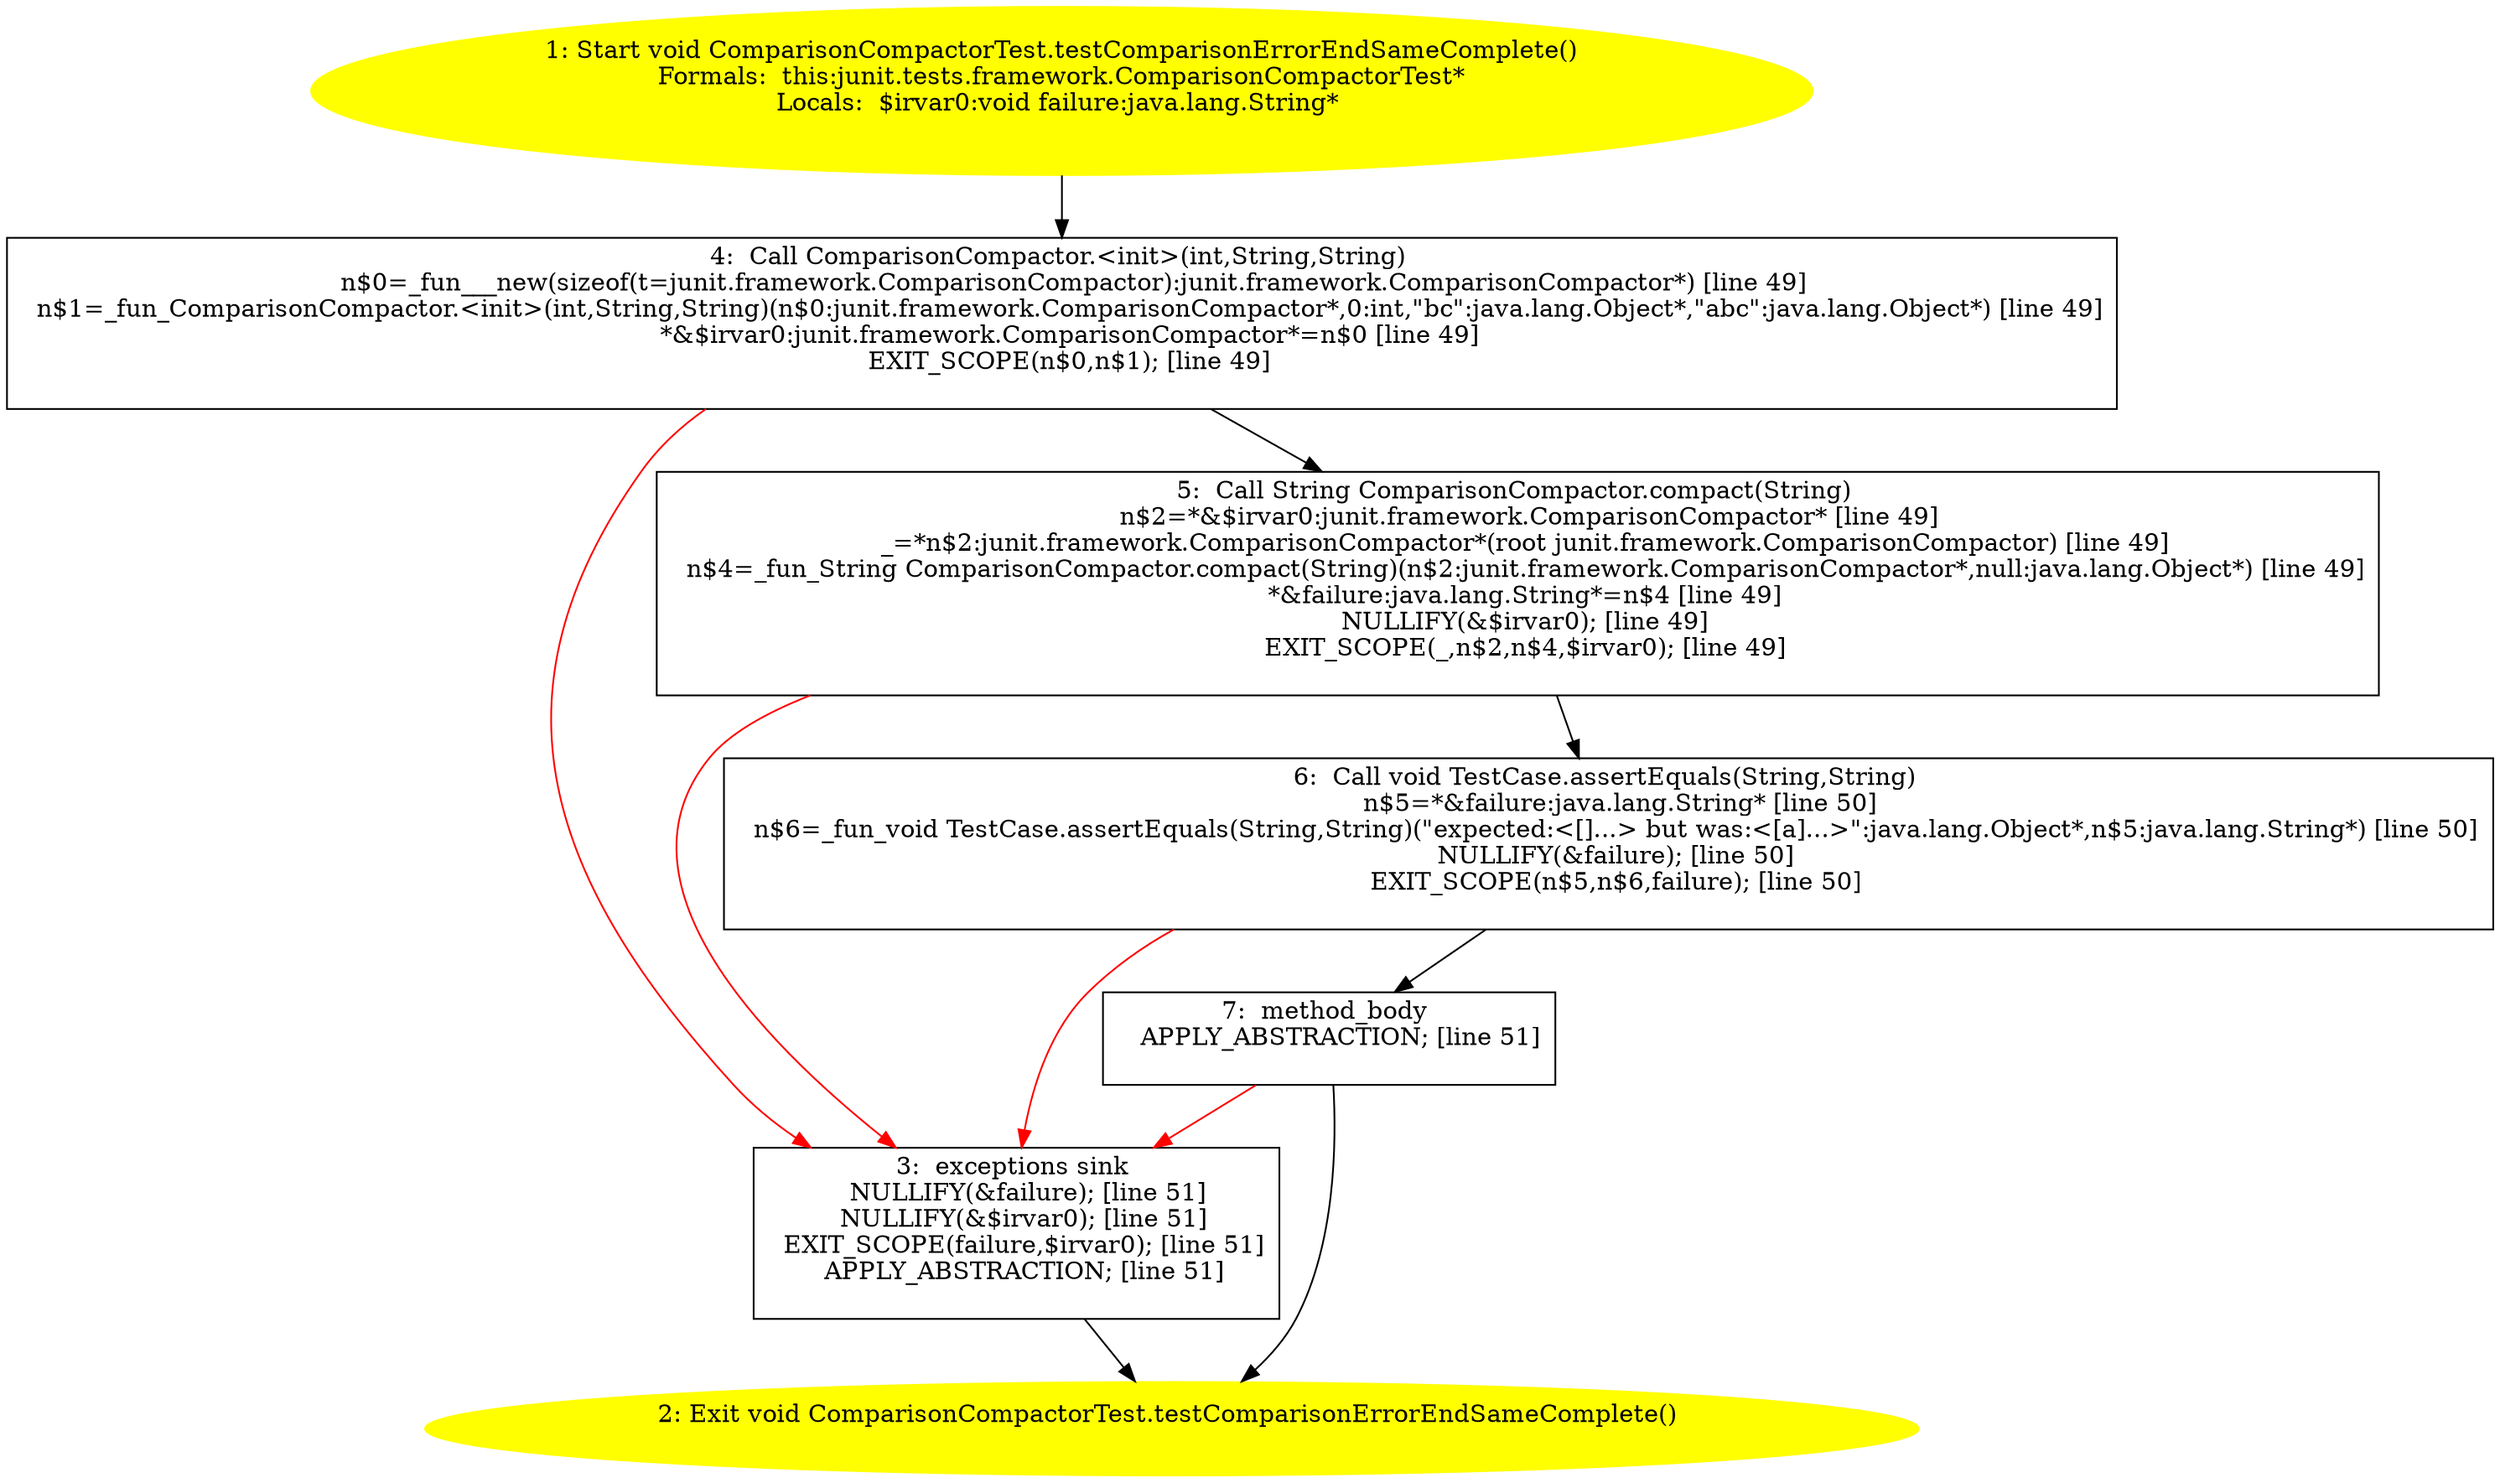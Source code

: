 /* @generated */
digraph cfg {
"junit.tests.framework.ComparisonCompactorTest.testComparisonErrorEndSameComplete():void.b58b696e71eab4a6bc67861a8e0102e8_1" [label="1: Start void ComparisonCompactorTest.testComparisonErrorEndSameComplete()\nFormals:  this:junit.tests.framework.ComparisonCompactorTest*\nLocals:  $irvar0:void failure:java.lang.String* \n  " color=yellow style=filled]
	

	 "junit.tests.framework.ComparisonCompactorTest.testComparisonErrorEndSameComplete():void.b58b696e71eab4a6bc67861a8e0102e8_1" -> "junit.tests.framework.ComparisonCompactorTest.testComparisonErrorEndSameComplete():void.b58b696e71eab4a6bc67861a8e0102e8_4" ;
"junit.tests.framework.ComparisonCompactorTest.testComparisonErrorEndSameComplete():void.b58b696e71eab4a6bc67861a8e0102e8_2" [label="2: Exit void ComparisonCompactorTest.testComparisonErrorEndSameComplete() \n  " color=yellow style=filled]
	

"junit.tests.framework.ComparisonCompactorTest.testComparisonErrorEndSameComplete():void.b58b696e71eab4a6bc67861a8e0102e8_3" [label="3:  exceptions sink \n   NULLIFY(&failure); [line 51]\n  NULLIFY(&$irvar0); [line 51]\n  EXIT_SCOPE(failure,$irvar0); [line 51]\n  APPLY_ABSTRACTION; [line 51]\n " shape="box"]
	

	 "junit.tests.framework.ComparisonCompactorTest.testComparisonErrorEndSameComplete():void.b58b696e71eab4a6bc67861a8e0102e8_3" -> "junit.tests.framework.ComparisonCompactorTest.testComparisonErrorEndSameComplete():void.b58b696e71eab4a6bc67861a8e0102e8_2" ;
"junit.tests.framework.ComparisonCompactorTest.testComparisonErrorEndSameComplete():void.b58b696e71eab4a6bc67861a8e0102e8_4" [label="4:  Call ComparisonCompactor.<init>(int,String,String) \n   n$0=_fun___new(sizeof(t=junit.framework.ComparisonCompactor):junit.framework.ComparisonCompactor*) [line 49]\n  n$1=_fun_ComparisonCompactor.<init>(int,String,String)(n$0:junit.framework.ComparisonCompactor*,0:int,\"bc\":java.lang.Object*,\"abc\":java.lang.Object*) [line 49]\n  *&$irvar0:junit.framework.ComparisonCompactor*=n$0 [line 49]\n  EXIT_SCOPE(n$0,n$1); [line 49]\n " shape="box"]
	

	 "junit.tests.framework.ComparisonCompactorTest.testComparisonErrorEndSameComplete():void.b58b696e71eab4a6bc67861a8e0102e8_4" -> "junit.tests.framework.ComparisonCompactorTest.testComparisonErrorEndSameComplete():void.b58b696e71eab4a6bc67861a8e0102e8_5" ;
	 "junit.tests.framework.ComparisonCompactorTest.testComparisonErrorEndSameComplete():void.b58b696e71eab4a6bc67861a8e0102e8_4" -> "junit.tests.framework.ComparisonCompactorTest.testComparisonErrorEndSameComplete():void.b58b696e71eab4a6bc67861a8e0102e8_3" [color="red" ];
"junit.tests.framework.ComparisonCompactorTest.testComparisonErrorEndSameComplete():void.b58b696e71eab4a6bc67861a8e0102e8_5" [label="5:  Call String ComparisonCompactor.compact(String) \n   n$2=*&$irvar0:junit.framework.ComparisonCompactor* [line 49]\n  _=*n$2:junit.framework.ComparisonCompactor*(root junit.framework.ComparisonCompactor) [line 49]\n  n$4=_fun_String ComparisonCompactor.compact(String)(n$2:junit.framework.ComparisonCompactor*,null:java.lang.Object*) [line 49]\n  *&failure:java.lang.String*=n$4 [line 49]\n  NULLIFY(&$irvar0); [line 49]\n  EXIT_SCOPE(_,n$2,n$4,$irvar0); [line 49]\n " shape="box"]
	

	 "junit.tests.framework.ComparisonCompactorTest.testComparisonErrorEndSameComplete():void.b58b696e71eab4a6bc67861a8e0102e8_5" -> "junit.tests.framework.ComparisonCompactorTest.testComparisonErrorEndSameComplete():void.b58b696e71eab4a6bc67861a8e0102e8_6" ;
	 "junit.tests.framework.ComparisonCompactorTest.testComparisonErrorEndSameComplete():void.b58b696e71eab4a6bc67861a8e0102e8_5" -> "junit.tests.framework.ComparisonCompactorTest.testComparisonErrorEndSameComplete():void.b58b696e71eab4a6bc67861a8e0102e8_3" [color="red" ];
"junit.tests.framework.ComparisonCompactorTest.testComparisonErrorEndSameComplete():void.b58b696e71eab4a6bc67861a8e0102e8_6" [label="6:  Call void TestCase.assertEquals(String,String) \n   n$5=*&failure:java.lang.String* [line 50]\n  n$6=_fun_void TestCase.assertEquals(String,String)(\"expected:<[]...> but was:<[a]...>\":java.lang.Object*,n$5:java.lang.String*) [line 50]\n  NULLIFY(&failure); [line 50]\n  EXIT_SCOPE(n$5,n$6,failure); [line 50]\n " shape="box"]
	

	 "junit.tests.framework.ComparisonCompactorTest.testComparisonErrorEndSameComplete():void.b58b696e71eab4a6bc67861a8e0102e8_6" -> "junit.tests.framework.ComparisonCompactorTest.testComparisonErrorEndSameComplete():void.b58b696e71eab4a6bc67861a8e0102e8_7" ;
	 "junit.tests.framework.ComparisonCompactorTest.testComparisonErrorEndSameComplete():void.b58b696e71eab4a6bc67861a8e0102e8_6" -> "junit.tests.framework.ComparisonCompactorTest.testComparisonErrorEndSameComplete():void.b58b696e71eab4a6bc67861a8e0102e8_3" [color="red" ];
"junit.tests.framework.ComparisonCompactorTest.testComparisonErrorEndSameComplete():void.b58b696e71eab4a6bc67861a8e0102e8_7" [label="7:  method_body \n   APPLY_ABSTRACTION; [line 51]\n " shape="box"]
	

	 "junit.tests.framework.ComparisonCompactorTest.testComparisonErrorEndSameComplete():void.b58b696e71eab4a6bc67861a8e0102e8_7" -> "junit.tests.framework.ComparisonCompactorTest.testComparisonErrorEndSameComplete():void.b58b696e71eab4a6bc67861a8e0102e8_2" ;
	 "junit.tests.framework.ComparisonCompactorTest.testComparisonErrorEndSameComplete():void.b58b696e71eab4a6bc67861a8e0102e8_7" -> "junit.tests.framework.ComparisonCompactorTest.testComparisonErrorEndSameComplete():void.b58b696e71eab4a6bc67861a8e0102e8_3" [color="red" ];
}
